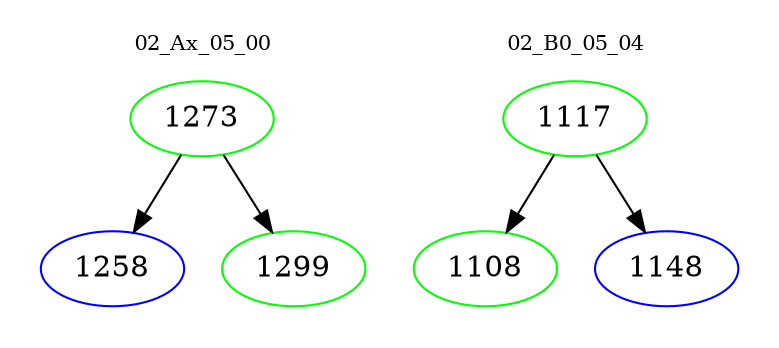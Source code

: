 digraph{
subgraph cluster_0 {
color = white
label = "02_Ax_05_00";
fontsize=10;
T0_1273 [label="1273", color="green"]
T0_1273 -> T0_1258 [color="black"]
T0_1258 [label="1258", color="blue"]
T0_1273 -> T0_1299 [color="black"]
T0_1299 [label="1299", color="green"]
}
subgraph cluster_1 {
color = white
label = "02_B0_05_04";
fontsize=10;
T1_1117 [label="1117", color="green"]
T1_1117 -> T1_1108 [color="black"]
T1_1108 [label="1108", color="green"]
T1_1117 -> T1_1148 [color="black"]
T1_1148 [label="1148", color="blue"]
}
}

